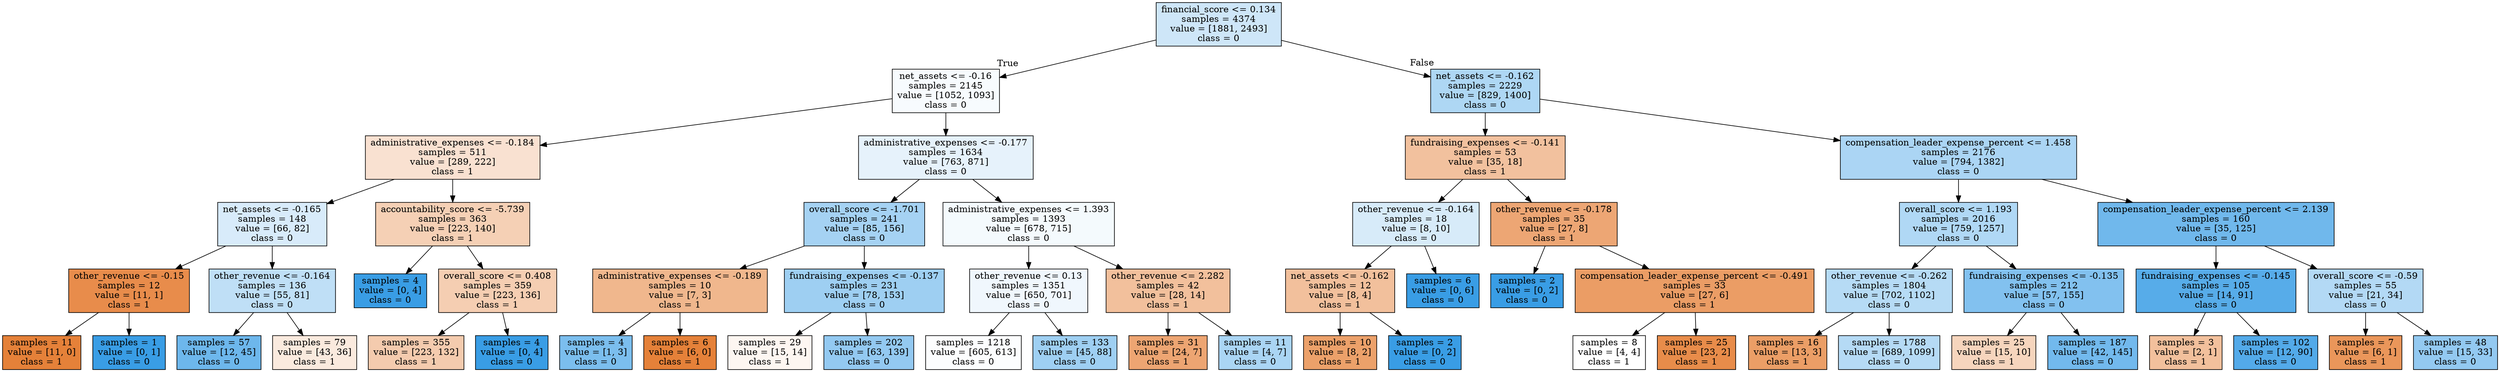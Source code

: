 digraph Tree {
node [shape=box, style="filled", color="black"] ;
0 [label="financial_score <= 0.134\nsamples = 4374\nvalue = [1881, 2493]\nclass = 0", fillcolor="#399de53f"] ;
1 [label="net_assets <= -0.16\nsamples = 2145\nvalue = [1052, 1093]\nclass = 0", fillcolor="#399de50a"] ;
0 -> 1 [labeldistance=2.5, labelangle=45, headlabel="True"] ;
2 [label="administrative_expenses <= -0.184\nsamples = 511\nvalue = [289, 222]\nclass = 1", fillcolor="#e581393b"] ;
1 -> 2 ;
3 [label="net_assets <= -0.165\nsamples = 148\nvalue = [66, 82]\nclass = 0", fillcolor="#399de532"] ;
2 -> 3 ;
4 [label="other_revenue <= -0.15\nsamples = 12\nvalue = [11, 1]\nclass = 1", fillcolor="#e58139e8"] ;
3 -> 4 ;
5 [label="samples = 11\nvalue = [11, 0]\nclass = 1", fillcolor="#e58139ff"] ;
4 -> 5 ;
6 [label="samples = 1\nvalue = [0, 1]\nclass = 0", fillcolor="#399de5ff"] ;
4 -> 6 ;
7 [label="other_revenue <= -0.164\nsamples = 136\nvalue = [55, 81]\nclass = 0", fillcolor="#399de552"] ;
3 -> 7 ;
8 [label="samples = 57\nvalue = [12, 45]\nclass = 0", fillcolor="#399de5bb"] ;
7 -> 8 ;
9 [label="samples = 79\nvalue = [43, 36]\nclass = 1", fillcolor="#e581392a"] ;
7 -> 9 ;
10 [label="accountability_score <= -5.739\nsamples = 363\nvalue = [223, 140]\nclass = 1", fillcolor="#e581395f"] ;
2 -> 10 ;
11 [label="samples = 4\nvalue = [0, 4]\nclass = 0", fillcolor="#399de5ff"] ;
10 -> 11 ;
12 [label="overall_score <= 0.408\nsamples = 359\nvalue = [223, 136]\nclass = 1", fillcolor="#e5813963"] ;
10 -> 12 ;
13 [label="samples = 355\nvalue = [223, 132]\nclass = 1", fillcolor="#e5813968"] ;
12 -> 13 ;
14 [label="samples = 4\nvalue = [0, 4]\nclass = 0", fillcolor="#399de5ff"] ;
12 -> 14 ;
15 [label="administrative_expenses <= -0.177\nsamples = 1634\nvalue = [763, 871]\nclass = 0", fillcolor="#399de520"] ;
1 -> 15 ;
16 [label="overall_score <= -1.701\nsamples = 241\nvalue = [85, 156]\nclass = 0", fillcolor="#399de574"] ;
15 -> 16 ;
17 [label="administrative_expenses <= -0.189\nsamples = 10\nvalue = [7, 3]\nclass = 1", fillcolor="#e5813992"] ;
16 -> 17 ;
18 [label="samples = 4\nvalue = [1, 3]\nclass = 0", fillcolor="#399de5aa"] ;
17 -> 18 ;
19 [label="samples = 6\nvalue = [6, 0]\nclass = 1", fillcolor="#e58139ff"] ;
17 -> 19 ;
20 [label="fundraising_expenses <= -0.137\nsamples = 231\nvalue = [78, 153]\nclass = 0", fillcolor="#399de57d"] ;
16 -> 20 ;
21 [label="samples = 29\nvalue = [15, 14]\nclass = 1", fillcolor="#e5813911"] ;
20 -> 21 ;
22 [label="samples = 202\nvalue = [63, 139]\nclass = 0", fillcolor="#399de58b"] ;
20 -> 22 ;
23 [label="administrative_expenses <= 1.393\nsamples = 1393\nvalue = [678, 715]\nclass = 0", fillcolor="#399de50d"] ;
15 -> 23 ;
24 [label="other_revenue <= 0.13\nsamples = 1351\nvalue = [650, 701]\nclass = 0", fillcolor="#399de513"] ;
23 -> 24 ;
25 [label="samples = 1218\nvalue = [605, 613]\nclass = 0", fillcolor="#399de503"] ;
24 -> 25 ;
26 [label="samples = 133\nvalue = [45, 88]\nclass = 0", fillcolor="#399de57d"] ;
24 -> 26 ;
27 [label="other_revenue <= 2.282\nsamples = 42\nvalue = [28, 14]\nclass = 1", fillcolor="#e581397f"] ;
23 -> 27 ;
28 [label="samples = 31\nvalue = [24, 7]\nclass = 1", fillcolor="#e58139b5"] ;
27 -> 28 ;
29 [label="samples = 11\nvalue = [4, 7]\nclass = 0", fillcolor="#399de56d"] ;
27 -> 29 ;
30 [label="net_assets <= -0.162\nsamples = 2229\nvalue = [829, 1400]\nclass = 0", fillcolor="#399de568"] ;
0 -> 30 [labeldistance=2.5, labelangle=-45, headlabel="False"] ;
31 [label="fundraising_expenses <= -0.141\nsamples = 53\nvalue = [35, 18]\nclass = 1", fillcolor="#e581397c"] ;
30 -> 31 ;
32 [label="other_revenue <= -0.164\nsamples = 18\nvalue = [8, 10]\nclass = 0", fillcolor="#399de533"] ;
31 -> 32 ;
33 [label="net_assets <= -0.162\nsamples = 12\nvalue = [8, 4]\nclass = 1", fillcolor="#e581397f"] ;
32 -> 33 ;
34 [label="samples = 10\nvalue = [8, 2]\nclass = 1", fillcolor="#e58139bf"] ;
33 -> 34 ;
35 [label="samples = 2\nvalue = [0, 2]\nclass = 0", fillcolor="#399de5ff"] ;
33 -> 35 ;
36 [label="samples = 6\nvalue = [0, 6]\nclass = 0", fillcolor="#399de5ff"] ;
32 -> 36 ;
37 [label="other_revenue <= -0.178\nsamples = 35\nvalue = [27, 8]\nclass = 1", fillcolor="#e58139b3"] ;
31 -> 37 ;
38 [label="samples = 2\nvalue = [0, 2]\nclass = 0", fillcolor="#399de5ff"] ;
37 -> 38 ;
39 [label="compensation_leader_expense_percent <= -0.491\nsamples = 33\nvalue = [27, 6]\nclass = 1", fillcolor="#e58139c6"] ;
37 -> 39 ;
40 [label="samples = 8\nvalue = [4, 4]\nclass = 1", fillcolor="#e5813900"] ;
39 -> 40 ;
41 [label="samples = 25\nvalue = [23, 2]\nclass = 1", fillcolor="#e58139e9"] ;
39 -> 41 ;
42 [label="compensation_leader_expense_percent <= 1.458\nsamples = 2176\nvalue = [794, 1382]\nclass = 0", fillcolor="#399de56c"] ;
30 -> 42 ;
43 [label="overall_score <= 1.193\nsamples = 2016\nvalue = [759, 1257]\nclass = 0", fillcolor="#399de565"] ;
42 -> 43 ;
44 [label="other_revenue <= -0.262\nsamples = 1804\nvalue = [702, 1102]\nclass = 0", fillcolor="#399de55d"] ;
43 -> 44 ;
45 [label="samples = 16\nvalue = [13, 3]\nclass = 1", fillcolor="#e58139c4"] ;
44 -> 45 ;
46 [label="samples = 1788\nvalue = [689, 1099]\nclass = 0", fillcolor="#399de55f"] ;
44 -> 46 ;
47 [label="fundraising_expenses <= -0.135\nsamples = 212\nvalue = [57, 155]\nclass = 0", fillcolor="#399de5a1"] ;
43 -> 47 ;
48 [label="samples = 25\nvalue = [15, 10]\nclass = 1", fillcolor="#e5813955"] ;
47 -> 48 ;
49 [label="samples = 187\nvalue = [42, 145]\nclass = 0", fillcolor="#399de5b5"] ;
47 -> 49 ;
50 [label="compensation_leader_expense_percent <= 2.139\nsamples = 160\nvalue = [35, 125]\nclass = 0", fillcolor="#399de5b8"] ;
42 -> 50 ;
51 [label="fundraising_expenses <= -0.145\nsamples = 105\nvalue = [14, 91]\nclass = 0", fillcolor="#399de5d8"] ;
50 -> 51 ;
52 [label="samples = 3\nvalue = [2, 1]\nclass = 1", fillcolor="#e581397f"] ;
51 -> 52 ;
53 [label="samples = 102\nvalue = [12, 90]\nclass = 0", fillcolor="#399de5dd"] ;
51 -> 53 ;
54 [label="overall_score <= -0.59\nsamples = 55\nvalue = [21, 34]\nclass = 0", fillcolor="#399de561"] ;
50 -> 54 ;
55 [label="samples = 7\nvalue = [6, 1]\nclass = 1", fillcolor="#e58139d4"] ;
54 -> 55 ;
56 [label="samples = 48\nvalue = [15, 33]\nclass = 0", fillcolor="#399de58b"] ;
54 -> 56 ;
}